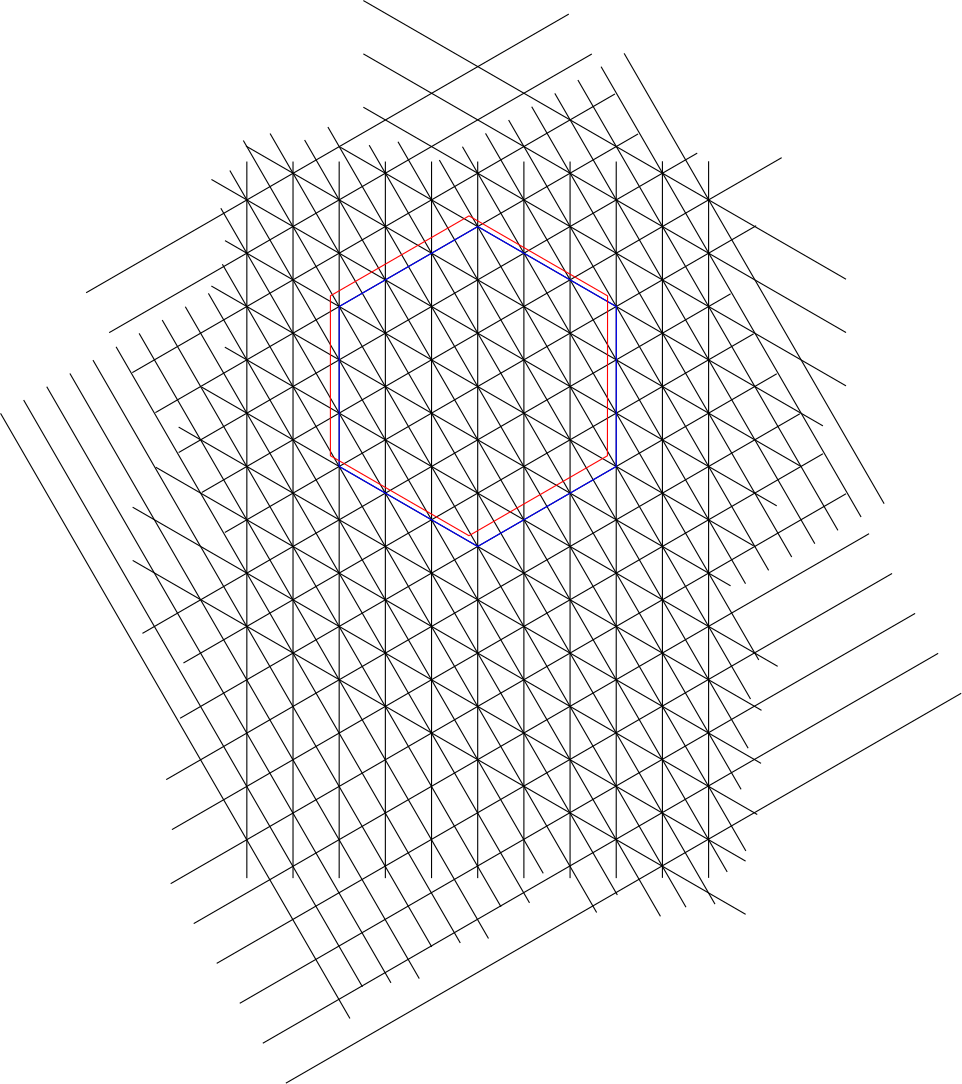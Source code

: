 <?xml version="1.0"?>
<!DOCTYPE ipe SYSTEM "ipe.dtd">
<ipe version="70218" creator="Ipe 7.2.26">
<info created="D:20230908144404" modified="D:20240214002346"/>
<ipestyle name="basic">
<symbol name="arrow/arc(spx)">
<path stroke="sym-stroke" fill="sym-stroke" pen="sym-pen">
0 0 m
-1 0.333 l
-1 -0.333 l
h
</path>
</symbol>
<symbol name="arrow/farc(spx)">
<path stroke="sym-stroke" fill="white" pen="sym-pen">
0 0 m
-1 0.333 l
-1 -0.333 l
h
</path>
</symbol>
<symbol name="arrow/ptarc(spx)">
<path stroke="sym-stroke" fill="sym-stroke" pen="sym-pen">
0 0 m
-1 0.333 l
-0.8 0 l
-1 -0.333 l
h
</path>
</symbol>
<symbol name="arrow/fptarc(spx)">
<path stroke="sym-stroke" fill="white" pen="sym-pen">
0 0 m
-1 0.333 l
-0.8 0 l
-1 -0.333 l
h
</path>
</symbol>
<symbol name="mark/circle(sx)" transformations="translations">
<path fill="sym-stroke">
0.6 0 0 0.6 0 0 e
0.4 0 0 0.4 0 0 e
</path>
</symbol>
<symbol name="mark/disk(sx)" transformations="translations">
<path fill="sym-stroke">
0.6 0 0 0.6 0 0 e
</path>
</symbol>
<symbol name="mark/fdisk(sfx)" transformations="translations">
<group>
<path fill="sym-fill">
0.5 0 0 0.5 0 0 e
</path>
<path fill="sym-stroke" fillrule="eofill">
0.6 0 0 0.6 0 0 e
0.4 0 0 0.4 0 0 e
</path>
</group>
</symbol>
<symbol name="mark/box(sx)" transformations="translations">
<path fill="sym-stroke" fillrule="eofill">
-0.6 -0.6 m
0.6 -0.6 l
0.6 0.6 l
-0.6 0.6 l
h
-0.4 -0.4 m
0.4 -0.4 l
0.4 0.4 l
-0.4 0.4 l
h
</path>
</symbol>
<symbol name="mark/square(sx)" transformations="translations">
<path fill="sym-stroke">
-0.6 -0.6 m
0.6 -0.6 l
0.6 0.6 l
-0.6 0.6 l
h
</path>
</symbol>
<symbol name="mark/fsquare(sfx)" transformations="translations">
<group>
<path fill="sym-fill">
-0.5 -0.5 m
0.5 -0.5 l
0.5 0.5 l
-0.5 0.5 l
h
</path>
<path fill="sym-stroke" fillrule="eofill">
-0.6 -0.6 m
0.6 -0.6 l
0.6 0.6 l
-0.6 0.6 l
h
-0.4 -0.4 m
0.4 -0.4 l
0.4 0.4 l
-0.4 0.4 l
h
</path>
</group>
</symbol>
<symbol name="mark/cross(sx)" transformations="translations">
<group>
<path fill="sym-stroke">
-0.43 -0.57 m
0.57 0.43 l
0.43 0.57 l
-0.57 -0.43 l
h
</path>
<path fill="sym-stroke">
-0.43 0.57 m
0.57 -0.43 l
0.43 -0.57 l
-0.57 0.43 l
h
</path>
</group>
</symbol>
<symbol name="arrow/fnormal(spx)">
<path stroke="sym-stroke" fill="white" pen="sym-pen">
0 0 m
-1 0.333 l
-1 -0.333 l
h
</path>
</symbol>
<symbol name="arrow/pointed(spx)">
<path stroke="sym-stroke" fill="sym-stroke" pen="sym-pen">
0 0 m
-1 0.333 l
-0.8 0 l
-1 -0.333 l
h
</path>
</symbol>
<symbol name="arrow/fpointed(spx)">
<path stroke="sym-stroke" fill="white" pen="sym-pen">
0 0 m
-1 0.333 l
-0.8 0 l
-1 -0.333 l
h
</path>
</symbol>
<symbol name="arrow/linear(spx)">
<path stroke="sym-stroke" pen="sym-pen">
-1 0.333 m
0 0 l
-1 -0.333 l
</path>
</symbol>
<symbol name="arrow/fdouble(spx)">
<path stroke="sym-stroke" fill="white" pen="sym-pen">
0 0 m
-1 0.333 l
-1 -0.333 l
h
-1 0 m
-2 0.333 l
-2 -0.333 l
h
</path>
</symbol>
<symbol name="arrow/double(spx)">
<path stroke="sym-stroke" fill="sym-stroke" pen="sym-pen">
0 0 m
-1 0.333 l
-1 -0.333 l
h
-1 0 m
-2 0.333 l
-2 -0.333 l
h
</path>
</symbol>
<symbol name="arrow/mid-normal(spx)">
<path stroke="sym-stroke" fill="sym-stroke" pen="sym-pen">
0.5 0 m
-0.5 0.333 l
-0.5 -0.333 l
h
</path>
</symbol>
<symbol name="arrow/mid-fnormal(spx)">
<path stroke="sym-stroke" fill="white" pen="sym-pen">
0.5 0 m
-0.5 0.333 l
-0.5 -0.333 l
h
</path>
</symbol>
<symbol name="arrow/mid-pointed(spx)">
<path stroke="sym-stroke" fill="sym-stroke" pen="sym-pen">
0.5 0 m
-0.5 0.333 l
-0.3 0 l
-0.5 -0.333 l
h
</path>
</symbol>
<symbol name="arrow/mid-fpointed(spx)">
<path stroke="sym-stroke" fill="white" pen="sym-pen">
0.5 0 m
-0.5 0.333 l
-0.3 0 l
-0.5 -0.333 l
h
</path>
</symbol>
<symbol name="arrow/mid-double(spx)">
<path stroke="sym-stroke" fill="sym-stroke" pen="sym-pen">
1 0 m
0 0.333 l
0 -0.333 l
h
0 0 m
-1 0.333 l
-1 -0.333 l
h
</path>
</symbol>
<symbol name="arrow/mid-fdouble(spx)">
<path stroke="sym-stroke" fill="white" pen="sym-pen">
1 0 m
0 0.333 l
0 -0.333 l
h
0 0 m
-1 0.333 l
-1 -0.333 l
h
</path>
</symbol>
<anglesize name="22.5 deg" value="22.5"/>
<anglesize name="30 deg" value="30"/>
<anglesize name="45 deg" value="45"/>
<anglesize name="60 deg" value="60"/>
<anglesize name="90 deg" value="90"/>
<arrowsize name="large" value="10"/>
<arrowsize name="small" value="5"/>
<arrowsize name="tiny" value="3"/>
<color name="blue" value="0 0 1"/>
<color name="brown" value="0.647 0.165 0.165"/>
<color name="darkblue" value="0 0 0.545"/>
<color name="darkcyan" value="0 0.545 0.545"/>
<color name="darkgray" value="0.663"/>
<color name="darkgreen" value="0 0.392 0"/>
<color name="darkmagenta" value="0.545 0 0.545"/>
<color name="darkorange" value="1 0.549 0"/>
<color name="darkred" value="0.545 0 0"/>
<color name="gold" value="1 0.843 0"/>
<color name="gray" value="0.745"/>
<color name="green" value="0 1 0"/>
<color name="lightblue" value="0.678 0.847 0.902"/>
<color name="lightcyan" value="0.878 1 1"/>
<color name="lightgray" value="0.827"/>
<color name="lightgreen" value="0.565 0.933 0.565"/>
<color name="lightyellow" value="1 1 0.878"/>
<color name="navy" value="0 0 0.502"/>
<color name="orange" value="1 0.647 0"/>
<color name="pink" value="1 0.753 0.796"/>
<color name="purple" value="0.627 0.125 0.941"/>
<color name="red" value="1 0 0"/>
<color name="seagreen" value="0.18 0.545 0.341"/>
<color name="turquoise" value="0.251 0.878 0.816"/>
<color name="violet" value="0.933 0.51 0.933"/>
<color name="yellow" value="1 1 0"/>
<dashstyle name="dash dot dotted" value="[4 2 1 2 1 2] 0"/>
<dashstyle name="dash dotted" value="[4 2 1 2] 0"/>
<dashstyle name="dashed" value="[4] 0"/>
<dashstyle name="dotted" value="[1 3] 0"/>
<gridsize name="10 pts (~3.5 mm)" value="10"/>
<gridsize name="14 pts (~5 mm)" value="14"/>
<gridsize name="16 pts (~6 mm)" value="16"/>
<gridsize name="20 pts (~7 mm)" value="20"/>
<gridsize name="28 pts (~10 mm)" value="28"/>
<gridsize name="32 pts (~12 mm)" value="32"/>
<gridsize name="4 pts" value="4"/>
<gridsize name="56 pts (~20 mm)" value="56"/>
<gridsize name="8 pts (~3 mm)" value="8"/>
<opacity name="10%" value="0.1"/>
<opacity name="30%" value="0.3"/>
<opacity name="50%" value="0.5"/>
<opacity name="75%" value="0.75"/>
<pen name="fat" value="1.2"/>
<pen name="heavier" value="0.8"/>
<pen name="ultrafat" value="2"/>
<symbolsize name="large" value="5"/>
<symbolsize name="small" value="2"/>
<symbolsize name="tiny" value="1.1"/>
<textsize name="Huge" value="\Huge"/>
<textsize name="LARGE" value="\LARGE"/>
<textsize name="Large" value="\Large"/>
<textsize name="footnote" value="\footnotesize"/>
<textsize name="huge" value="\huge"/>
<textsize name="large" value="\large"/>
<textsize name="script" value="\scriptsize"/>
<textsize name="small" value="\small"/>
<textsize name="tiny" value="\tiny"/>
<textstyle name="center" begin="\begin{center}" end="\end{center}"/>
<textstyle name="item" begin="\begin{itemize}\item{}" end="\end{itemize}"/>
<textstyle name="itemize" begin="\begin{itemize}" end="\end{itemize}"/>
<tiling name="falling" angle="-60" step="4" width="1"/>
<tiling name="rising" angle="30" step="4" width="1"/>
</ipestyle>
<page>
<layer name="tile"/>
<layer name="slope1"/>
<layer name="slope2"/>
<layer name="slope3"/>
<layer name="slope4"/>
<layer name="slope5"/>
<layer name="slope6"/>
<layer name="alpha"/>
<layer name="beta"/>
<view layers="tile slope1 slope3 slope4 slope5 alpha beta" active="beta"/>
<path layer="slope3" matrix="0.33 0 0 0.424302 208.114 187.023" stroke="black">
17.1999 800.001 m
17.1904 192 l
</path>
<path matrix="0.33 0 0 0.424302 224.74 187.023" stroke="black">
17.1999 800.001 m
17.1904 192 l
</path>
<path matrix="0.33 0 0 0.424302 241.355 187.023" stroke="black">
17.1999 800.001 m
17.1904 192 l
</path>
<path matrix="0.33 0 0 0.424302 257.983 187.023" stroke="black">
17.1999 800.001 m
17.1904 192 l
</path>
<path matrix="0.33 0 0 0.424302 274.609 187.023" stroke="black">
17.1999 800.001 m
17.1904 192 l
</path>
<path matrix="0.33 0 0 0.424302 291.224 187.023" stroke="black">
17.1999 800.001 m
17.1904 192 l
</path>
<path matrix="0.33 0 0 0.424302 307.852 187.023" stroke="black">
17.1999 800.001 m
17.1904 192 l
</path>
<path matrix="0.33 0 0 0.424302 324.478 187.023" stroke="black">
17.1999 800.001 m
17.1904 192 l
</path>
<path matrix="0.33 0 0 0.424302 341.094 187.023" stroke="black">
17.1999 800.001 m
17.1904 192 l
</path>
<path matrix="0.33 0 0 0.424302 357.722 187.115" stroke="black">
17.1999 800.001 m
17.1904 192 l
</path>
<path matrix="0.33 0 0 0.424302 374.348 187.115" stroke="black">
17.1999 800.001 m
17.1904 192 l
</path>
<path layer="slope4" matrix="-0.201558 0.349107 -0.349107 -0.201558 576.84 413.593" stroke="black">
608 800 m
-16 800 l
</path>
<path matrix="-0.19545 0.338529 -0.338529 -0.19545 572.979 419.939" stroke="black">
608 800 m
-16 800 l
</path>
<path matrix="-0.198571 0.343935 -0.343935 -0.198571 587.517 423.949" stroke="black">
608 800 m
-16 800 l
</path>
<path matrix="-0.19318 0.334599 -0.334599 -0.19318 585.081 430.113" stroke="black">
608 800 m
-16 800 l
</path>
<path matrix="-0.215925 0.373995 -0.373995 -0.215925 635.46 434.841" stroke="black">
608 800 m
-16 800 l
</path>
<path matrix="-0.22876 0.396225 -0.396225 -0.22876 660.489 451.761" stroke="black">
608 800 m
-16 800 l
</path>
<path matrix="-0.248415 0.430269 -0.430269 -0.248415 702.924 460.356" stroke="black">
608 800 m
-16 800 l
</path>
<path matrix="-0.255379 0.442329 -0.442329 -0.255379 721.653 469.403" stroke="black">
608 800 m
-16 800 l
</path>
<path matrix="-0.25668 0.444582 -0.444582 -0.25668 733.878 471.591" stroke="black">
608 800 m
-16 800 l
</path>
<path matrix="-0.243787 0.42225 -0.42225 -0.243787 720.609 472.515" stroke="black">
608 800 m
-16 800 l
</path>
<path matrix="-0.241124 0.417639 -0.417639 -0.241124 723.687 477.86" stroke="black">
608 800 m
-16 800 l
</path>
<path matrix="-0.214556 0.371622 -0.371622 -0.214556 685.578 478.052" stroke="black">
608 800 m
-16 800 l
</path>
<path matrix="-0.202007 0.349887 -0.349887 -0.202007 670.929 482.468" stroke="black">
608 800 m
-16 800 l
</path>
<path matrix="-0.179529 0.310953 -0.310953 -0.179529 641.004 481.569" stroke="black">
608 800 m
-16 800 l
</path>
<path matrix="-0.170957 0.296106 -0.296106 -0.170957 632.229 488.538" stroke="black">
608 800 m
-16 800 l
</path>
<path matrix="-0.15 0.259808 -0.259808 -0.15 598.761 498.642" stroke="black">
608 800 m
-16 800 l
</path>
<path matrix="-0.15 0.259808 -0.259808 -0.15 607.077 503.442" stroke="black">
608 800 m
-16 800 l
</path>
<path matrix="-0.15 0.259808 -0.259808 -0.15 615.39 508.242" stroke="black">
608 800 m
-16 800 l
</path>
<path matrix="-0.15 0.259808 -0.259808 -0.15 623.703 513.042" stroke="black">
608 800 m
-16 800 l
</path>
<path matrix="-0.15 0.259808 -0.259808 -0.15 632.016 517.842" stroke="black">
608 800 m
-16 800 l
</path>
<path layer="slope1" matrix="-0.230863 0.399867 -0.399867 -0.230863 510.234 444.32" stroke="black">
17.1999 800.001 m
17.1904 192 l
</path>
<path matrix="-0.222538 0.385446 -0.385446 -0.222538 499.009 457.368" stroke="black">
17.1999 800.001 m
17.1904 192 l
</path>
<path matrix="-0.216606 0.375174 -0.375174 -0.216606 488.627 470.795" stroke="black">
17.1999 800.001 m
17.1904 192 l
</path>
<path matrix="-0.203967 0.35328 -0.35328 -0.203967 475.893 483.144" stroke="black">
17.1999 800.001 m
17.1904 192 l
</path>
<path matrix="-0.194928 0.337626 -0.337626 -0.194928 464.418 496.077" stroke="black">
17.1999 800.001 m
17.1904 192 l
</path>
<path matrix="-0.201053 0.348234 -0.348234 -0.201053 458.253 511.459" stroke="black">
17.1999 800.001 m
17.1904 192 l
</path>
<path matrix="-0.181642 0.314613 -0.314613 -0.181642 460.677 532.83" stroke="black">
17.1999 800.001 m
17.1904 192 l
</path>
<path matrix="-0.198253 0.343383 -0.343383 -0.198253 475.665 560.022" stroke="black">
17.1999 800.001 m
17.1904 192 l
</path>
<path matrix="-0.177273 0.307047 -0.307047 -0.177273 437.926 558.252" stroke="black">
17.1999 800.001 m
17.1904 192 l
</path>
<path matrix="-0.165 0.285788 -0.285788 -0.165 412.333 563.164" stroke="black">
17.1999 800.001 m
17.1904 192 l
</path>
<path matrix="-0.165 0.285788 -0.285788 -0.165 404.02 577.563" stroke="black">
17.1999 800.001 m
17.1904 192 l
</path>
<path layer="slope5" matrix="-0.165 -0.285788 0.285788 -0.165 203.697 582.615" stroke="black">
17.1999 800.001 m
17.1904 192 l
</path>
<path matrix="-0.165 -0.285788 0.285788 -0.165 195.384 568.216" stroke="black">
17.1999 800.001 m
17.1904 192 l
</path>
<path matrix="-0.189345 -0.327957 0.327957 -0.189345 153.761 574.029" stroke="black">
17.1999 800.001 m
17.1904 192 l
</path>
<path matrix="-0.19325 -0.334719 0.334719 -0.19325 140.103 562.869" stroke="black">
17.1999 800.001 m
17.1904 192 l
</path>
<path matrix="-0.18072 -0.313017 0.313017 -0.18072 148.937 538.073" stroke="black">
17.1999 800.001 m
17.1904 192 l
</path>
<path matrix="-0.177498 -0.307437 0.307437 -0.177498 145.038 521.01" stroke="black">
17.1999 800.001 m
17.1904 192 l
</path>
<path matrix="-0.188994 -0.327345 0.327345 -0.188994 146.261 501.56" stroke="black">
17.1999 800.001 m
17.1904 192 l
</path>
<path matrix="-0.191364 -0.331452 0.331452 -0.191364 137.2 487.687" stroke="black">
17.1999 800.001 m
17.1904 192 l
</path>
<path matrix="-0.19909 -0.344832 0.344832 -0.19909 126.456 475.011" stroke="black">
17.1999 800.001 m
17.1904 192 l
</path>
<path matrix="-0.205628 -0.356157 0.356157 -0.205628 116.142 462.025" stroke="black">
17.1999 800.001 m
17.1904 192 l
</path>
<path matrix="-0.209543 -0.36294 0.36294 -0.209543 106.594 448.495" stroke="black">
17.1999 800.001 m
17.1904 192 l
</path>
<path layer="tile" matrix="-0.15 0.259808 -0.259808 -0.15 640.356 522.657" stroke="black">
608 800 m
-16 800 l
</path>
<path matrix="-0.15 0.259808 -0.259808 -0.15 648.657 527.449" stroke="black">
608 800 m
-16 800 l
</path>
<path matrix="-0.165 -0.285788 0.285788 -0.165 203.697 601.815" stroke="black">
17.1999 800.001 m
17.1904 192 l
</path>
<path matrix="-0.165 -0.285788 0.285788 -0.165 203.697 621.012" stroke="black">
17.1999 800.001 m
17.1904 192 l
</path>
<path matrix="-0.230863 0.399867 -0.399867 -0.230863 518.532 429.945" stroke="black">
17.1999 800.001 m
17.1904 192 l
</path>
<path matrix="-0.209543 -0.36294 0.36294 -0.209543 106.608 429.336" stroke="black">
17.1999 800.001 m
17.1904 192 l
</path>
<path matrix="-0.201558 0.349107 -0.349107 -0.201558 551.919 399.158" stroke="black">
608 800 m
-16 800 l
</path>
<path matrix="-0.19545 0.338529 -0.338529 -0.19545 548.058 405.504" stroke="black">
608 800 m
-16 800 l
</path>
<path matrix="-0.198571 0.343935 -0.343935 -0.198571 562.596 409.514" stroke="black">
608 800 m
-16 800 l
</path>
<path matrix="-0.201558 0.349107 -0.349107 -0.201558 526.959 384.796" stroke="black">
608 800 m
-16 800 l
</path>
<path matrix="-0.19545 0.338529 -0.338529 -0.19545 523.098 391.142" stroke="black">
608 800 m
-16 800 l
</path>
<path matrix="-0.198571 0.343935 -0.343935 -0.198571 537.636 395.152" stroke="black">
608 800 m
-16 800 l
</path>
<path matrix="-0.230863 0.399867 -0.399867 -0.230863 526.803 415.617" stroke="black">
17.1999 800.001 m
17.1904 192 l
</path>
<path matrix="-0.230863 0.399867 -0.399867 -0.230863 535.104 401.242" stroke="black">
17.1999 800.001 m
17.1904 192 l
</path>
<path matrix="-0.230863 0.399867 -0.399867 -0.230863 543.402 386.868" stroke="black">
17.1999 800.001 m
17.1904 192 l
</path>
<path matrix="-0.230863 0.399867 -0.399867 -0.230863 551.7 372.494" stroke="black">
17.1999 800.001 m
17.1904 192 l
</path>
<path matrix="-0.165 0.285788 -0.285788 -0.165 395.698 591.957" stroke="black">
17.1999 800.001 m
17.1904 192 l
</path>
<path matrix="-0.165 0.285788 -0.285788 -0.165 387.405 606.321" stroke="black">
17.1999 800.001 m
17.1904 192 l
</path>
<path layer="beta" stroke="blue">
296.924 503.04 m
247.03 474.261 l
247.03 416.695 l
296.898 387.901 l
346.756 416.685 l
346.81 474.238 l
h
</path>
<path matrix="1 0 0 1 -3.15907 3.86382" stroke="red">
296.924 503.04 m
247.03 474.261 l
247.03 416.695 l
296.898 387.901 l
346.756 416.685 l
346.81 474.238 l
h
</path>
</page>
</ipe>
